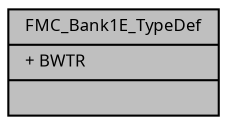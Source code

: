 digraph "FMC_Bank1E_TypeDef"
{
  edge [fontname="Sans",fontsize="8",labelfontname="Sans",labelfontsize="8"];
  node [fontname="Sans",fontsize="8",shape=record];
  Node1 [label="{FMC_Bank1E_TypeDef\n|+ BWTR\l|}",height=0.2,width=0.4,color="black", fillcolor="grey75", style="filled", fontcolor="black"];
}
